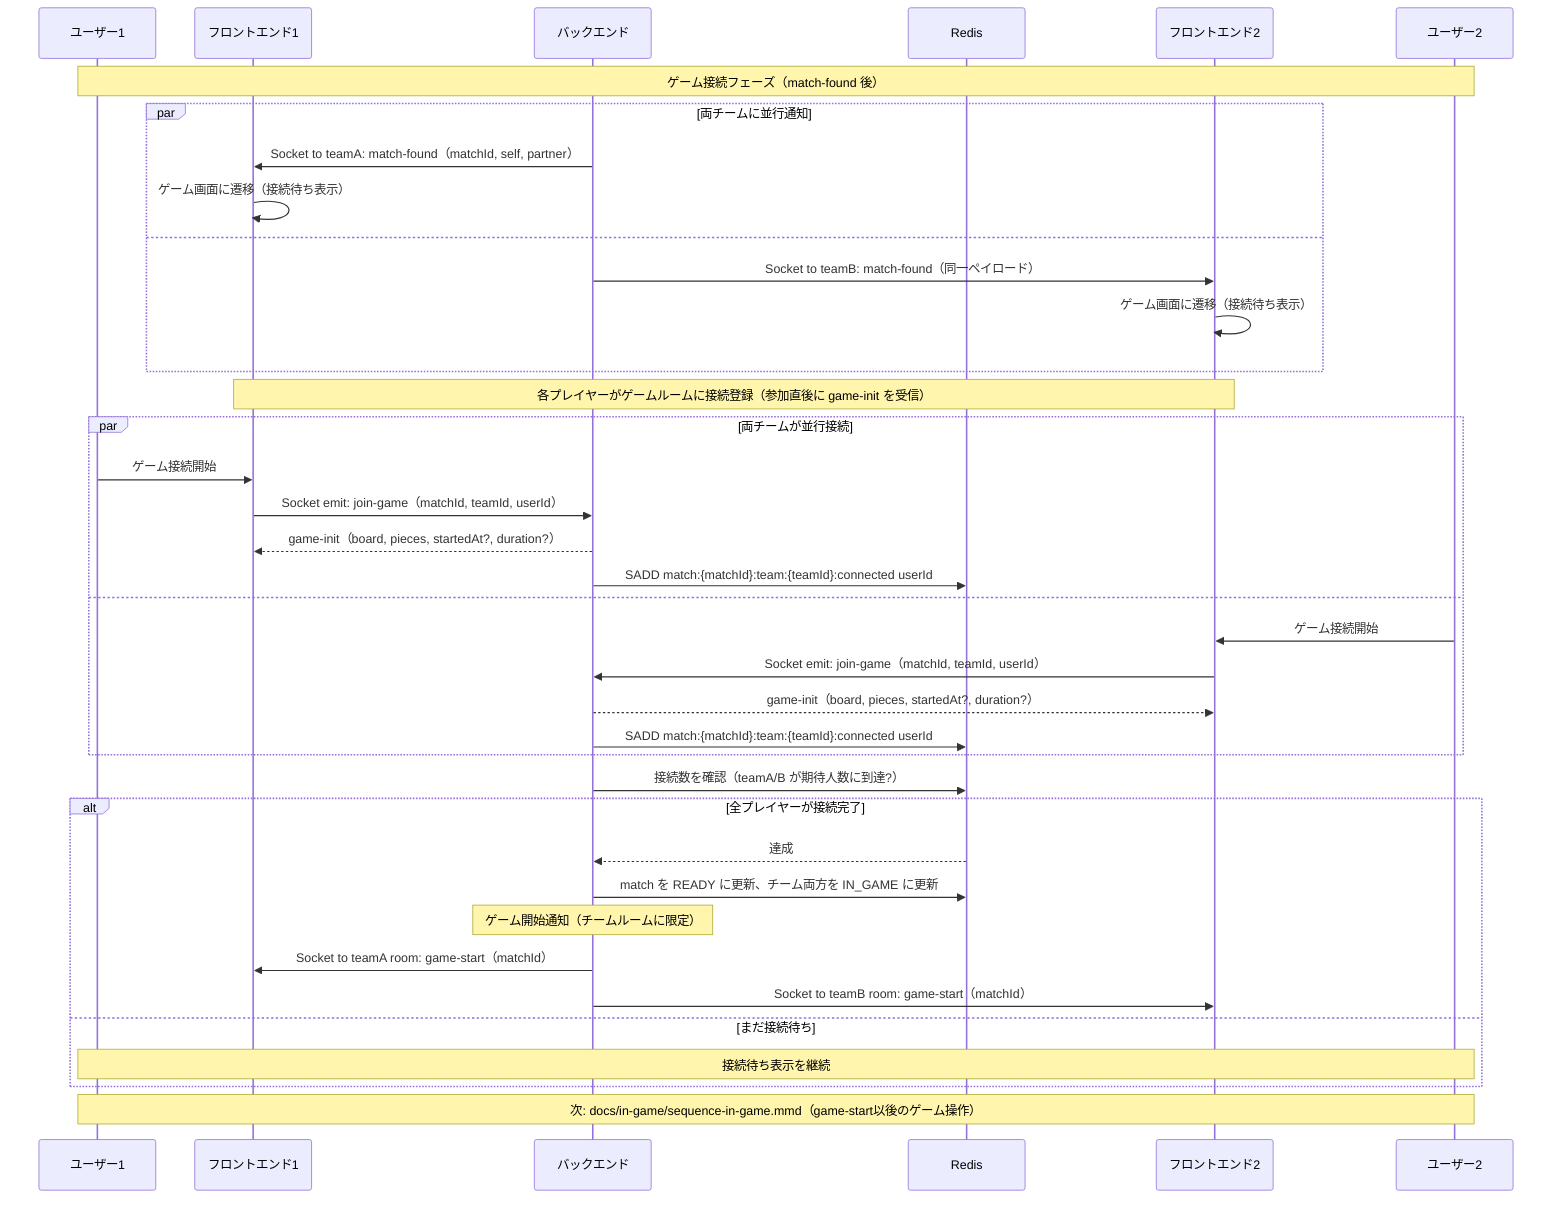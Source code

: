 %%{init: {'theme':'default', 'themeVariables': {'primaryColor': '#4f46e5', 'primaryTextColor': '#fff', 'primaryBorderColor': '#3730a3', 'lineColor': '#374151', 'secondaryColor': '#e5e7eb', 'tertiaryColor': '#f3f4f6'}}}%%

sequenceDiagram
    participant U1 as ユーザー1
    participant F1 as フロントエンド1
    participant B as バックエンド
    participant R as Redis
    participant F2 as フロントエンド2
    participant U2 as ユーザー2

    Note over U1,U2: ゲーム接続フェーズ（match-found 後）

    par 両チームに並行通知
        B->>F1: Socket to teamA: match-found（matchId, self, partner）
        F1->>F1: ゲーム画面に遷移（接続待ち表示）
    and
        B->>F2: Socket to teamB: match-found（同一ペイロード）
        F2->>F2: ゲーム画面に遷移（接続待ち表示）
    end

    Note over F1,F2: 各プレイヤーがゲームルームに接続登録（参加直後に game-init を受信）
    par 両チームが並行接続
        U1->>F1: ゲーム接続開始
        F1->>B: Socket emit: join-game（matchId, teamId, userId）
        B-->>F1: game-init（board, pieces, startedAt?, duration?）
        B->>R: SADD match:{matchId}:team:{teamId}:connected userId
    and
        U2->>F2: ゲーム接続開始
        F2->>B: Socket emit: join-game（matchId, teamId, userId）
        B-->>F2: game-init（board, pieces, startedAt?, duration?）
        B->>R: SADD match:{matchId}:team:{teamId}:connected userId
    end

    B->>R: 接続数を確認（teamA/B が期待人数に到達?）
    alt 全プレイヤーが接続完了
        R-->>B: 達成
        B->>R: match を READY に更新、チーム両方を IN_GAME に更新
        Note over B: ゲーム開始通知（チームルームに限定）
        B->>F1: Socket to teamA room: game-start（matchId）
        B->>F2: Socket to teamB room: game-start（matchId）
    else まだ接続待ち
        Note over U1,U2: 接続待ち表示を継続
    end

    Note over U1,U2: 次: docs/in-game/sequence-in-game.mmd（game-start以後のゲーム操作）